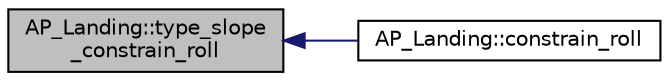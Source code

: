 digraph "AP_Landing::type_slope_constrain_roll"
{
 // INTERACTIVE_SVG=YES
  edge [fontname="Helvetica",fontsize="10",labelfontname="Helvetica",labelfontsize="10"];
  node [fontname="Helvetica",fontsize="10",shape=record];
  rankdir="LR";
  Node1 [label="AP_Landing::type_slope\l_constrain_roll",height=0.2,width=0.4,color="black", fillcolor="grey75", style="filled", fontcolor="black"];
  Node1 -> Node2 [dir="back",color="midnightblue",fontsize="10",style="solid",fontname="Helvetica"];
  Node2 [label="AP_Landing::constrain_roll",height=0.2,width=0.4,color="black", fillcolor="white", style="filled",URL="$classAP__Landing.html#a3e1337ea94a3a1201eca9b3549fc6ee3"];
}
